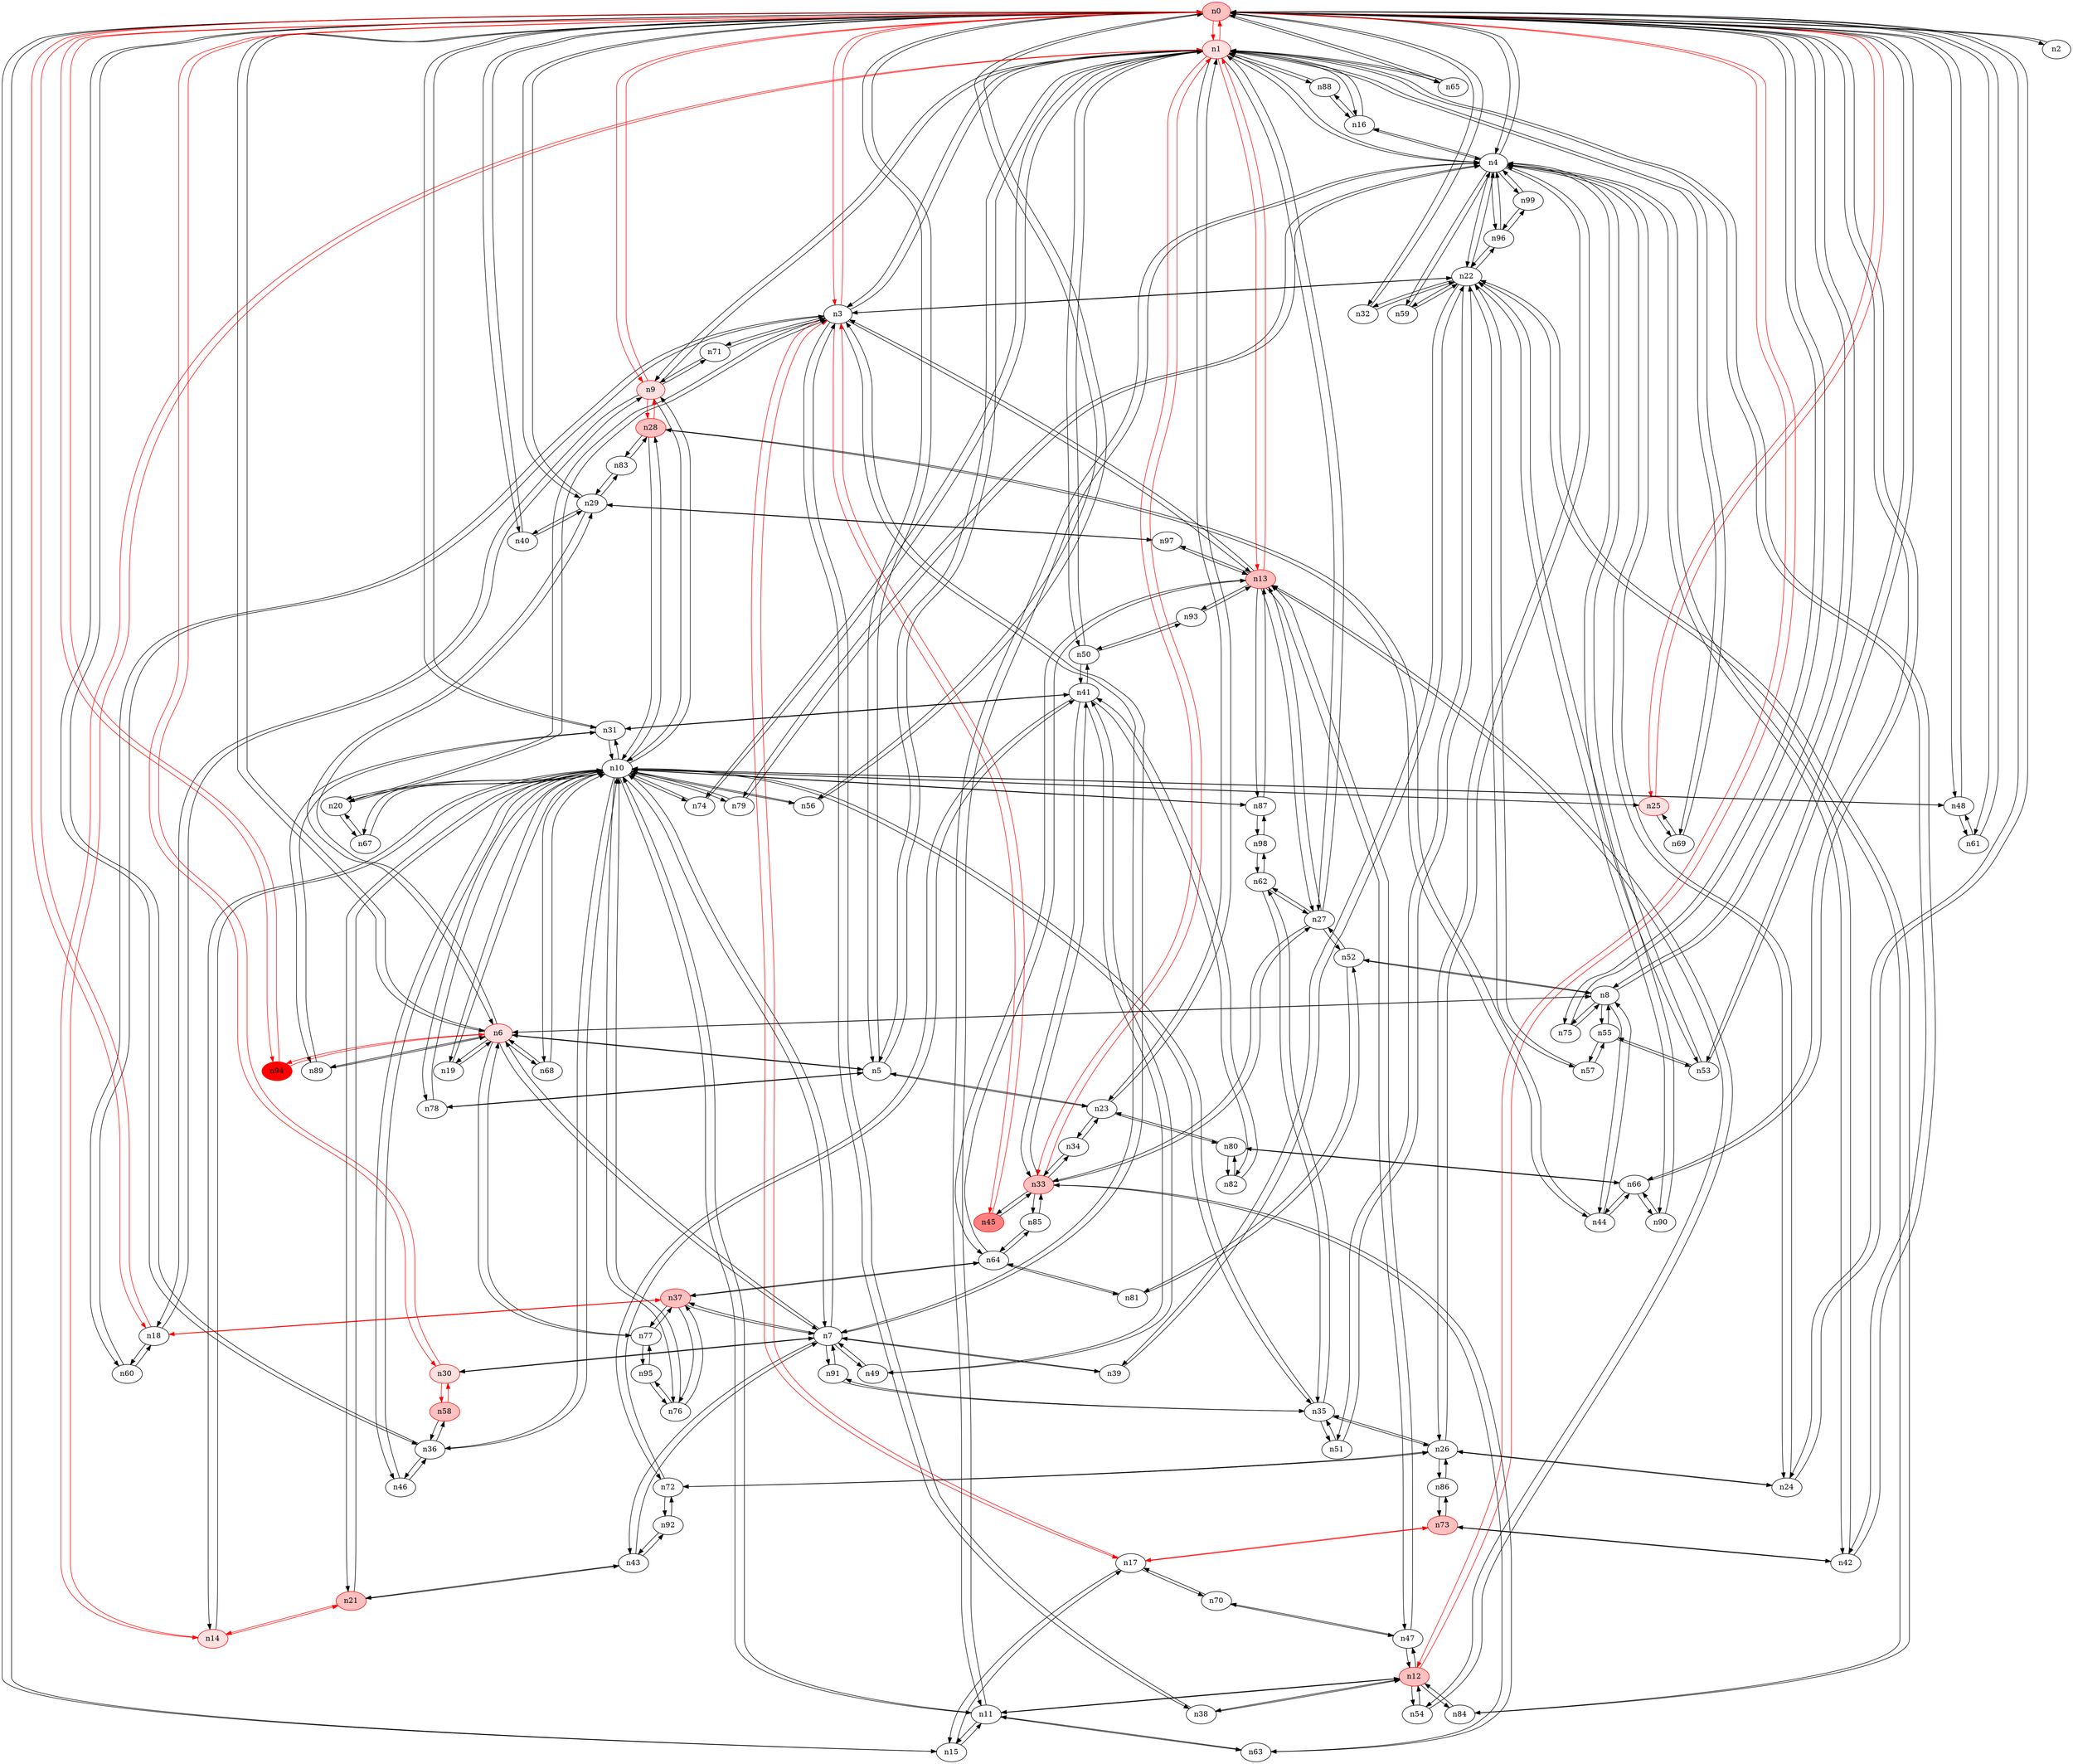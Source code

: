 strict digraph {
n0 [type=switch, color="#FF0000", style=filled, fillcolor="#FFC0C0"];
n1 [type=host, color="#FF0000", style=filled, fillcolor="#FFE0E0"];
n2 [type=switch];
n3 [type=switch];
n4 [type=switch];
n5 [type=switch];
n6 [type=host, color="#FF0000", style=filled, fillcolor="#FFE0E0"];
n8 [type=switch];
n9 [type=host, color="#FF0000", style=filled, fillcolor="#FFE0E0"];
n12 [type=host, color="#FF0000", style=filled, fillcolor="#FFC0C0"];
n15 [type=switch];
n18 [type=switch];
n24 [type=switch];
n25 [type=host, color="#FF0000", style=filled, fillcolor="#FFE0E0"];
n29 [type=switch];
n30 [type=host, color="#FF0000", style=filled, fillcolor="#FFE0E0"];
n31 [type=switch];
n32 [type=switch];
n36 [type=switch];
n40 [type=switch];
n48 [type=switch];
n53 [type=switch];
n56 [type=switch];
n61 [type=switch];
n65 [type=switch];
n66 [type=switch];
n75 [type=switch];
n94 [type=switch, color="#FF0000", style=filled, fillcolor="#FF0000"];
n13 [type=host, color="#FF0000", style=filled, fillcolor="#FFC0C0"];
n14 [type=host, color="#FF0000", style=filled, fillcolor="#FFE0E0"];
n16 [type=switch];
n23 [type=switch];
n27 [type=switch];
n33 [type=switch, color="#FF0000", style=filled, fillcolor="#FFC0C0"];
n42 [type=switch];
n50 [type=switch];
n69 [type=switch];
n74 [type=switch];
n88 [type=switch];
n7 [type=switch];
n17 [type=switch];
n20 [type=switch];
n22 [type=switch];
n38 [type=switch];
n45 [type=switch, color="#FF0000", style=filled, fillcolor="#FF8080"];
n60 [type=switch];
n71 [type=switch];
n11 [type=switch];
n26 [type=switch];
n59 [type=switch];
n79 [type=switch];
n96 [type=switch];
n99 [type=switch];
n78 [type=switch];
n19 [type=switch];
n68 [type=switch];
n77 [type=switch];
n89 [type=switch];
n10 [type=switch];
n37 [type=host, color="#FF0000", style=filled, fillcolor="#FFC0C0"];
n39 [type=switch];
n43 [type=switch];
n49 [type=switch];
n91 [type=switch];
n44 [type=switch];
n52 [type=switch];
n55 [type=switch];
n28 [type=host, color="#FF0000", style=filled, fillcolor="#FFC0C0"];
n21 [type=switch, color="#FF0000", style=filled, fillcolor="#FFC0C0"];
n35 [type=switch];
n46 [type=switch];
n67 [type=switch];
n76 [type=switch];
n87 [type=switch];
n63 [type=switch];
n47 [type=switch];
n54 [type=switch];
n84 [type=switch];
n64 [type=switch];
n93 [type=switch];
n97 [type=switch];
n70 [type=switch];
n73 [type=host, color="#FF0000", style=filled, fillcolor="#FFC0C0"];
n51 [type=switch];
n57 [type=switch];
n90 [type=switch];
n34 [type=switch];
n80 [type=switch];
n72 [type=switch];
n86 [type=switch];
n62 [type=switch];
n83 [type=switch];
n58 [type=host, color="#FF0000", style=filled, fillcolor="#FFC0C0"];
n41 [type=switch];
n85 [type=switch];
n82 [type=switch];
n92 [type=switch];
n81 [type=switch];
n98 [type=switch];
n95 [type=switch];
n0 -> n1 [src_port=0, dst_port=0, color="#FF0000"];
n0 -> n2 [src_port=0, dst_port=0];
n0 -> n3 [src_port=0, dst_port=0, color="#FF0000"];
n0 -> n4 [src_port=0, dst_port=0];
n0 -> n5 [src_port=0, dst_port=0];
n0 -> n6 [src_port=0, dst_port=0];
n0 -> n8 [src_port=0, dst_port=0];
n0 -> n9 [src_port=0, dst_port=0, color="#FF0000"];
n0 -> n12 [src_port=0, dst_port=0, color="#FF0000"];
n0 -> n15 [src_port=0, dst_port=0];
n0 -> n18 [src_port=0, dst_port=0, color="#FF0000"];
n0 -> n24 [src_port=0, dst_port=0];
n0 -> n25 [src_port=0, dst_port=0, color="#FF0000"];
n0 -> n29 [src_port=0, dst_port=0];
n0 -> n30 [src_port=0, dst_port=0, color="#FF0000"];
n0 -> n31 [src_port=0, dst_port=0];
n0 -> n32 [src_port=0, dst_port=0];
n0 -> n36 [src_port=0, dst_port=0];
n0 -> n40 [src_port=0, dst_port=0];
n0 -> n48 [src_port=0, dst_port=0];
n0 -> n53 [src_port=0, dst_port=0];
n0 -> n56 [src_port=0, dst_port=0];
n0 -> n61 [src_port=0, dst_port=0];
n0 -> n65 [src_port=0, dst_port=0];
n0 -> n66 [src_port=0, dst_port=0];
n0 -> n75 [src_port=0, dst_port=0];
n0 -> n94 [src_port=0, dst_port=0, color="#FF0000"];
n1 -> n0 [src_port=0, dst_port=0, color="#FF0000"];
n1 -> n3 [src_port=0, dst_port=0];
n1 -> n4 [src_port=0, dst_port=0];
n1 -> n5 [src_port=0, dst_port=0];
n1 -> n9 [src_port=0, dst_port=0];
n1 -> n65 [src_port=0, dst_port=0];
n1 -> n13 [src_port=0, dst_port=0, color="#FF0000"];
n1 -> n14 [src_port=0, dst_port=0, color="#FF0000"];
n1 -> n16 [src_port=0, dst_port=0];
n1 -> n23 [src_port=0, dst_port=0];
n1 -> n27 [src_port=0, dst_port=0];
n1 -> n33 [src_port=0, dst_port=0, color="#FF0000"];
n1 -> n42 [src_port=0, dst_port=0];
n1 -> n50 [src_port=0, dst_port=0];
n1 -> n69 [src_port=0, dst_port=0];
n1 -> n74 [src_port=0, dst_port=0];
n1 -> n88 [src_port=0, dst_port=0];
n2 -> n0 [src_port=0, dst_port=0];
n3 -> n0 [src_port=0, dst_port=0, color="#FF0000"];
n3 -> n1 [src_port=0, dst_port=0];
n3 -> n13 [src_port=0, dst_port=0];
n3 -> n7 [src_port=0, dst_port=0];
n3 -> n17 [src_port=0, dst_port=0, color="#FF0000"];
n3 -> n20 [src_port=0, dst_port=0];
n3 -> n22 [src_port=0, dst_port=0];
n3 -> n38 [src_port=0, dst_port=0];
n3 -> n45 [src_port=0, dst_port=0, color="#FF0000"];
n3 -> n60 [src_port=0, dst_port=0];
n3 -> n71 [src_port=0, dst_port=0];
n4 -> n0 [src_port=0, dst_port=0];
n4 -> n1 [src_port=0, dst_port=0];
n4 -> n24 [src_port=0, dst_port=0];
n4 -> n53 [src_port=0, dst_port=0];
n4 -> n16 [src_port=0, dst_port=0];
n4 -> n42 [src_port=0, dst_port=0];
n4 -> n22 [src_port=0, dst_port=0];
n4 -> n11 [src_port=0, dst_port=0];
n4 -> n26 [src_port=0, dst_port=0];
n4 -> n59 [src_port=0, dst_port=0];
n4 -> n79 [src_port=0, dst_port=0];
n4 -> n96 [src_port=0, dst_port=0];
n4 -> n99 [src_port=0, dst_port=0];
n5 -> n0 [src_port=0, dst_port=0];
n5 -> n1 [src_port=0, dst_port=0];
n5 -> n6 [src_port=0, dst_port=0];
n5 -> n23 [src_port=0, dst_port=0];
n5 -> n78 [src_port=0, dst_port=0];
n6 -> n0 [src_port=0, dst_port=0];
n6 -> n5 [src_port=0, dst_port=0];
n6 -> n8 [src_port=0, dst_port=0];
n6 -> n29 [src_port=0, dst_port=0];
n6 -> n94 [src_port=0, dst_port=0, color="#FF0000"];
n6 -> n7 [src_port=0, dst_port=0];
n6 -> n19 [src_port=0, dst_port=0];
n6 -> n68 [src_port=0, dst_port=0];
n6 -> n77 [src_port=0, dst_port=0];
n6 -> n89 [src_port=0, dst_port=0];
n8 -> n0 [src_port=0, dst_port=0];
n8 -> n6 [src_port=0, dst_port=0];
n8 -> n75 [src_port=0, dst_port=0];
n8 -> n44 [src_port=0, dst_port=0];
n8 -> n52 [src_port=0, dst_port=0];
n8 -> n55 [src_port=0, dst_port=0];
n9 -> n0 [src_port=0, dst_port=0, color="#FF0000"];
n9 -> n1 [src_port=0, dst_port=0];
n9 -> n18 [src_port=0, dst_port=0];
n9 -> n71 [src_port=0, dst_port=0];
n9 -> n10 [src_port=0, dst_port=0];
n9 -> n28 [src_port=0, dst_port=0, color="#FF0000"];
n12 -> n0 [src_port=0, dst_port=0, color="#FF0000"];
n12 -> n38 [src_port=0, dst_port=0];
n12 -> n11 [src_port=0, dst_port=0];
n12 -> n47 [src_port=0, dst_port=0];
n12 -> n54 [src_port=0, dst_port=0];
n12 -> n84 [src_port=0, dst_port=0];
n15 -> n0 [src_port=0, dst_port=0];
n15 -> n17 [src_port=0, dst_port=0];
n15 -> n11 [src_port=0, dst_port=0];
n18 -> n0 [src_port=0, dst_port=0, color="#FF0000"];
n18 -> n9 [src_port=0, dst_port=0];
n18 -> n60 [src_port=0, dst_port=0];
n18 -> n37 [src_port=0, dst_port=0, color="#FF0000"];
n24 -> n0 [src_port=0, dst_port=0];
n24 -> n4 [src_port=0, dst_port=0];
n24 -> n26 [src_port=0, dst_port=0];
n25 -> n0 [src_port=0, dst_port=0, color="#FF0000"];
n25 -> n69 [src_port=0, dst_port=0];
n25 -> n10 [src_port=0, dst_port=0];
n29 -> n0 [src_port=0, dst_port=0];
n29 -> n6 [src_port=0, dst_port=0];
n29 -> n40 [src_port=0, dst_port=0];
n29 -> n97 [src_port=0, dst_port=0];
n29 -> n83 [src_port=0, dst_port=0];
n30 -> n0 [src_port=0, dst_port=0, color="#FF0000"];
n30 -> n7 [src_port=0, dst_port=0];
n30 -> n58 [src_port=0, dst_port=0, color="#FF0000"];
n31 -> n0 [src_port=0, dst_port=0];
n31 -> n89 [src_port=0, dst_port=0];
n31 -> n10 [src_port=0, dst_port=0];
n31 -> n41 [src_port=0, dst_port=0];
n32 -> n0 [src_port=0, dst_port=0];
n32 -> n22 [src_port=0, dst_port=0];
n36 -> n0 [src_port=0, dst_port=0];
n36 -> n10 [src_port=0, dst_port=0];
n36 -> n46 [src_port=0, dst_port=0];
n36 -> n58 [src_port=0, dst_port=0];
n40 -> n0 [src_port=0, dst_port=0];
n40 -> n29 [src_port=0, dst_port=0];
n48 -> n0 [src_port=0, dst_port=0];
n48 -> n61 [src_port=0, dst_port=0];
n48 -> n10 [src_port=0, dst_port=0];
n53 -> n0 [src_port=0, dst_port=0];
n53 -> n4 [src_port=0, dst_port=0];
n53 -> n55 [src_port=0, dst_port=0];
n56 -> n0 [src_port=0, dst_port=0];
n56 -> n10 [src_port=0, dst_port=0];
n61 -> n0 [src_port=0, dst_port=0];
n61 -> n48 [src_port=0, dst_port=0];
n65 -> n0 [src_port=0, dst_port=0];
n65 -> n1 [src_port=0, dst_port=0];
n66 -> n0 [src_port=0, dst_port=0];
n66 -> n44 [src_port=0, dst_port=0];
n66 -> n90 [src_port=0, dst_port=0];
n66 -> n80 [src_port=0, dst_port=0];
n75 -> n0 [src_port=0, dst_port=0];
n75 -> n8 [src_port=0, dst_port=0];
n94 -> n0 [src_port=0, dst_port=0, color="#FF0000"];
n94 -> n6 [src_port=0, dst_port=0, color="#FF0000"];
n13 -> n1 [src_port=0, dst_port=0, color="#FF0000"];
n13 -> n3 [src_port=0, dst_port=0];
n13 -> n27 [src_port=0, dst_port=0];
n13 -> n87 [src_port=0, dst_port=0];
n13 -> n47 [src_port=0, dst_port=0];
n13 -> n54 [src_port=0, dst_port=0];
n13 -> n64 [src_port=0, dst_port=0];
n13 -> n93 [src_port=0, dst_port=0];
n13 -> n97 [src_port=0, dst_port=0];
n14 -> n1 [src_port=0, dst_port=0, color="#FF0000"];
n14 -> n10 [src_port=0, dst_port=0];
n14 -> n21 [src_port=0, dst_port=0, color="#FF0000"];
n16 -> n1 [src_port=0, dst_port=0];
n16 -> n4 [src_port=0, dst_port=0];
n16 -> n88 [src_port=0, dst_port=0];
n23 -> n1 [src_port=0, dst_port=0];
n23 -> n5 [src_port=0, dst_port=0];
n23 -> n34 [src_port=0, dst_port=0];
n23 -> n80 [src_port=0, dst_port=0];
n27 -> n1 [src_port=0, dst_port=0];
n27 -> n13 [src_port=0, dst_port=0];
n27 -> n33 [src_port=0, dst_port=0];
n27 -> n52 [src_port=0, dst_port=0];
n27 -> n62 [src_port=0, dst_port=0];
n33 -> n1 [src_port=0, dst_port=0, color="#FF0000"];
n33 -> n27 [src_port=0, dst_port=0];
n33 -> n45 [src_port=0, dst_port=0];
n33 -> n63 [src_port=0, dst_port=0];
n33 -> n34 [src_port=0, dst_port=0];
n33 -> n41 [src_port=0, dst_port=0];
n33 -> n85 [src_port=0, dst_port=0];
n42 -> n1 [src_port=0, dst_port=0];
n42 -> n4 [src_port=0, dst_port=0];
n42 -> n73 [src_port=0, dst_port=0];
n50 -> n1 [src_port=0, dst_port=0];
n50 -> n93 [src_port=0, dst_port=0];
n50 -> n41 [src_port=0, dst_port=0];
n69 -> n1 [src_port=0, dst_port=0];
n69 -> n25 [src_port=0, dst_port=0];
n74 -> n1 [src_port=0, dst_port=0];
n74 -> n10 [src_port=0, dst_port=0];
n88 -> n1 [src_port=0, dst_port=0];
n88 -> n16 [src_port=0, dst_port=0];
n7 -> n3 [src_port=0, dst_port=0];
n7 -> n6 [src_port=0, dst_port=0];
n7 -> n30 [src_port=0, dst_port=0];
n7 -> n10 [src_port=0, dst_port=0];
n7 -> n37 [src_port=0, dst_port=0];
n7 -> n39 [src_port=0, dst_port=0];
n7 -> n43 [src_port=0, dst_port=0];
n7 -> n49 [src_port=0, dst_port=0];
n7 -> n91 [src_port=0, dst_port=0];
n17 -> n3 [src_port=0, dst_port=0, color="#FF0000"];
n17 -> n15 [src_port=0, dst_port=0];
n17 -> n70 [src_port=0, dst_port=0];
n17 -> n73 [src_port=0, dst_port=0, color="#FF0000"];
n20 -> n3 [src_port=0, dst_port=0];
n20 -> n10 [src_port=0, dst_port=0];
n20 -> n67 [src_port=0, dst_port=0];
n22 -> n3 [src_port=0, dst_port=0];
n22 -> n4 [src_port=0, dst_port=0];
n22 -> n32 [src_port=0, dst_port=0];
n22 -> n59 [src_port=0, dst_port=0];
n22 -> n96 [src_port=0, dst_port=0];
n22 -> n39 [src_port=0, dst_port=0];
n22 -> n84 [src_port=0, dst_port=0];
n22 -> n51 [src_port=0, dst_port=0];
n22 -> n57 [src_port=0, dst_port=0];
n22 -> n90 [src_port=0, dst_port=0];
n38 -> n3 [src_port=0, dst_port=0];
n38 -> n12 [src_port=0, dst_port=0];
n45 -> n3 [src_port=0, dst_port=0, color="#FF0000"];
n45 -> n33 [src_port=0, dst_port=0];
n60 -> n3 [src_port=0, dst_port=0];
n60 -> n18 [src_port=0, dst_port=0];
n71 -> n3 [src_port=0, dst_port=0];
n71 -> n9 [src_port=0, dst_port=0];
n11 -> n4 [src_port=0, dst_port=0];
n11 -> n12 [src_port=0, dst_port=0];
n11 -> n15 [src_port=0, dst_port=0];
n11 -> n10 [src_port=0, dst_port=0];
n11 -> n63 [src_port=0, dst_port=0];
n26 -> n4 [src_port=0, dst_port=0];
n26 -> n24 [src_port=0, dst_port=0];
n26 -> n35 [src_port=0, dst_port=0];
n26 -> n72 [src_port=0, dst_port=0];
n26 -> n86 [src_port=0, dst_port=0];
n59 -> n4 [src_port=0, dst_port=0];
n59 -> n22 [src_port=0, dst_port=0];
n79 -> n4 [src_port=0, dst_port=0];
n79 -> n10 [src_port=0, dst_port=0];
n96 -> n4 [src_port=0, dst_port=0];
n96 -> n22 [src_port=0, dst_port=0];
n96 -> n99 [src_port=0, dst_port=0];
n99 -> n4 [src_port=0, dst_port=0];
n99 -> n96 [src_port=0, dst_port=0];
n78 -> n5 [src_port=0, dst_port=0];
n78 -> n10 [src_port=0, dst_port=0];
n19 -> n6 [src_port=0, dst_port=0];
n19 -> n10 [src_port=0, dst_port=0];
n68 -> n6 [src_port=0, dst_port=0];
n68 -> n10 [src_port=0, dst_port=0];
n77 -> n6 [src_port=0, dst_port=0];
n77 -> n37 [src_port=0, dst_port=0];
n77 -> n95 [src_port=0, dst_port=0];
n89 -> n6 [src_port=0, dst_port=0];
n89 -> n31 [src_port=0, dst_port=0];
n10 -> n9 [src_port=0, dst_port=0];
n10 -> n25 [src_port=0, dst_port=0];
n10 -> n31 [src_port=0, dst_port=0];
n10 -> n36 [src_port=0, dst_port=0];
n10 -> n48 [src_port=0, dst_port=0];
n10 -> n56 [src_port=0, dst_port=0];
n10 -> n14 [src_port=0, dst_port=0];
n10 -> n74 [src_port=0, dst_port=0];
n10 -> n7 [src_port=0, dst_port=0];
n10 -> n20 [src_port=0, dst_port=0];
n10 -> n11 [src_port=0, dst_port=0];
n10 -> n79 [src_port=0, dst_port=0];
n10 -> n78 [src_port=0, dst_port=0];
n10 -> n19 [src_port=0, dst_port=0];
n10 -> n68 [src_port=0, dst_port=0];
n10 -> n28 [src_port=0, dst_port=0];
n10 -> n21 [src_port=0, dst_port=0];
n10 -> n35 [src_port=0, dst_port=0];
n10 -> n46 [src_port=0, dst_port=0];
n10 -> n67 [src_port=0, dst_port=0];
n10 -> n76 [src_port=0, dst_port=0];
n10 -> n87 [src_port=0, dst_port=0];
n37 -> n18 [src_port=0, dst_port=0, color="#FF0000"];
n37 -> n7 [src_port=0, dst_port=0];
n37 -> n77 [src_port=0, dst_port=0];
n37 -> n76 [src_port=0, dst_port=0];
n37 -> n64 [src_port=0, dst_port=0];
n39 -> n7 [src_port=0, dst_port=0];
n39 -> n22 [src_port=0, dst_port=0];
n43 -> n7 [src_port=0, dst_port=0];
n43 -> n21 [src_port=0, dst_port=0];
n43 -> n92 [src_port=0, dst_port=0];
n49 -> n7 [src_port=0, dst_port=0];
n49 -> n41 [src_port=0, dst_port=0];
n91 -> n7 [src_port=0, dst_port=0];
n91 -> n35 [src_port=0, dst_port=0];
n44 -> n8 [src_port=0, dst_port=0];
n44 -> n66 [src_port=0, dst_port=0];
n44 -> n28 [src_port=0, dst_port=0];
n52 -> n8 [src_port=0, dst_port=0];
n52 -> n27 [src_port=0, dst_port=0];
n52 -> n81 [src_port=0, dst_port=0];
n55 -> n8 [src_port=0, dst_port=0];
n55 -> n53 [src_port=0, dst_port=0];
n55 -> n57 [src_port=0, dst_port=0];
n28 -> n9 [src_port=0, dst_port=0, color="#FF0000"];
n28 -> n10 [src_port=0, dst_port=0];
n28 -> n44 [src_port=0, dst_port=0];
n28 -> n83 [src_port=0, dst_port=0];
n21 -> n14 [src_port=0, dst_port=0, color="#FF0000"];
n21 -> n10 [src_port=0, dst_port=0];
n21 -> n43 [src_port=0, dst_port=0];
n35 -> n26 [src_port=0, dst_port=0];
n35 -> n10 [src_port=0, dst_port=0];
n35 -> n91 [src_port=0, dst_port=0];
n35 -> n51 [src_port=0, dst_port=0];
n35 -> n62 [src_port=0, dst_port=0];
n46 -> n36 [src_port=0, dst_port=0];
n46 -> n10 [src_port=0, dst_port=0];
n67 -> n20 [src_port=0, dst_port=0];
n67 -> n10 [src_port=0, dst_port=0];
n76 -> n10 [src_port=0, dst_port=0];
n76 -> n37 [src_port=0, dst_port=0];
n76 -> n95 [src_port=0, dst_port=0];
n87 -> n13 [src_port=0, dst_port=0];
n87 -> n10 [src_port=0, dst_port=0];
n87 -> n98 [src_port=0, dst_port=0];
n63 -> n33 [src_port=0, dst_port=0];
n63 -> n11 [src_port=0, dst_port=0];
n47 -> n12 [src_port=0, dst_port=0];
n47 -> n13 [src_port=0, dst_port=0];
n47 -> n70 [src_port=0, dst_port=0];
n54 -> n12 [src_port=0, dst_port=0];
n54 -> n13 [src_port=0, dst_port=0];
n84 -> n12 [src_port=0, dst_port=0];
n84 -> n22 [src_port=0, dst_port=0];
n64 -> n13 [src_port=0, dst_port=0];
n64 -> n37 [src_port=0, dst_port=0];
n64 -> n85 [src_port=0, dst_port=0];
n64 -> n81 [src_port=0, dst_port=0];
n93 -> n13 [src_port=0, dst_port=0];
n93 -> n50 [src_port=0, dst_port=0];
n97 -> n29 [src_port=0, dst_port=0];
n97 -> n13 [src_port=0, dst_port=0];
n70 -> n17 [src_port=0, dst_port=0];
n70 -> n47 [src_port=0, dst_port=0];
n73 -> n42 [src_port=0, dst_port=0];
n73 -> n17 [src_port=0, dst_port=0, color="#FF0000"];
n73 -> n86 [src_port=0, dst_port=0];
n51 -> n22 [src_port=0, dst_port=0];
n51 -> n35 [src_port=0, dst_port=0];
n57 -> n22 [src_port=0, dst_port=0];
n57 -> n55 [src_port=0, dst_port=0];
n90 -> n66 [src_port=0, dst_port=0];
n90 -> n22 [src_port=0, dst_port=0];
n34 -> n23 [src_port=0, dst_port=0];
n34 -> n33 [src_port=0, dst_port=0];
n80 -> n66 [src_port=0, dst_port=0];
n80 -> n23 [src_port=0, dst_port=0];
n80 -> n82 [src_port=0, dst_port=0];
n72 -> n26 [src_port=0, dst_port=0];
n72 -> n41 [src_port=0, dst_port=0];
n72 -> n92 [src_port=0, dst_port=0];
n86 -> n26 [src_port=0, dst_port=0];
n86 -> n73 [src_port=0, dst_port=0];
n62 -> n27 [src_port=0, dst_port=0];
n62 -> n35 [src_port=0, dst_port=0];
n62 -> n98 [src_port=0, dst_port=0];
n83 -> n29 [src_port=0, dst_port=0];
n83 -> n28 [src_port=0, dst_port=0];
n58 -> n30 [src_port=0, dst_port=0, color="#FF0000"];
n58 -> n36 [src_port=0, dst_port=0];
n41 -> n31 [src_port=0, dst_port=0];
n41 -> n33 [src_port=0, dst_port=0];
n41 -> n50 [src_port=0, dst_port=0];
n41 -> n49 [src_port=0, dst_port=0];
n41 -> n72 [src_port=0, dst_port=0];
n41 -> n82 [src_port=0, dst_port=0];
n85 -> n33 [src_port=0, dst_port=0];
n85 -> n64 [src_port=0, dst_port=0];
n82 -> n80 [src_port=0, dst_port=0];
n82 -> n41 [src_port=0, dst_port=0];
n92 -> n43 [src_port=0, dst_port=0];
n92 -> n72 [src_port=0, dst_port=0];
n81 -> n52 [src_port=0, dst_port=0];
n81 -> n64 [src_port=0, dst_port=0];
n98 -> n87 [src_port=0, dst_port=0];
n98 -> n62 [src_port=0, dst_port=0];
n95 -> n77 [src_port=0, dst_port=0];
n95 -> n76 [src_port=0, dst_port=0];
}
